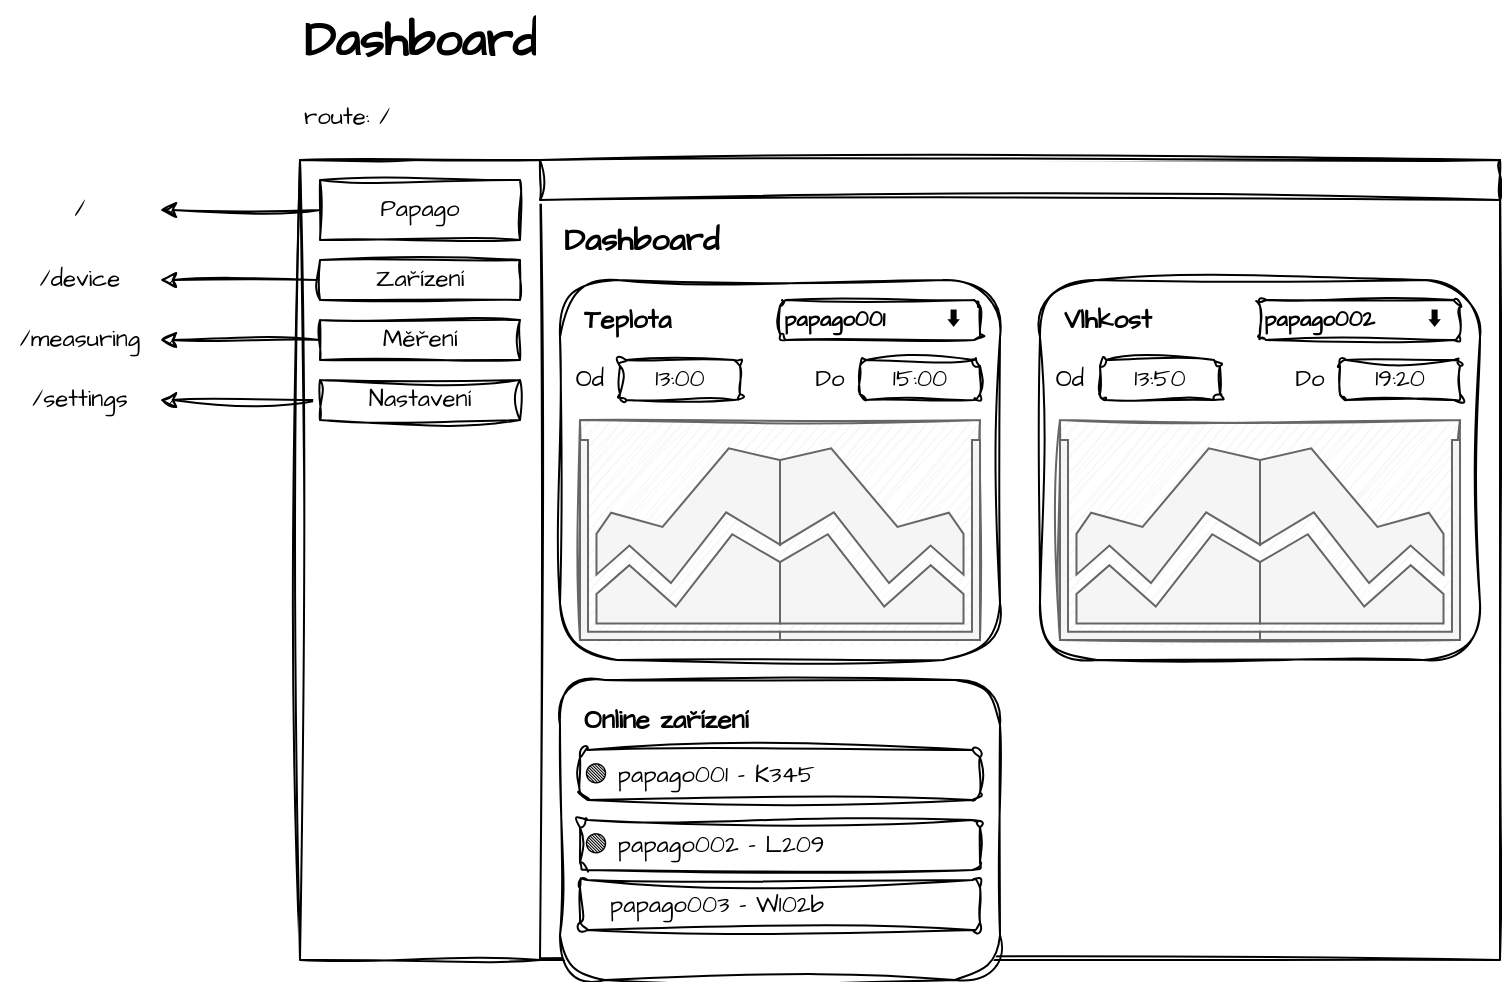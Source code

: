 <mxfile version="26.0.15" pages="3">
  <diagram name="dashboard - wireframe" id="xbCWJBpyQ70ePlggiMD1">
    <mxGraphModel dx="1495" dy="645" grid="1" gridSize="10" guides="1" tooltips="1" connect="1" arrows="1" fold="1" page="0" pageScale="1" pageWidth="827" pageHeight="1169" math="0" shadow="0">
      <root>
        <mxCell id="0" />
        <mxCell id="1" parent="0" />
        <mxCell id="HNCjidPJLLMuxxQxsIR8-1" value="" style="rounded=0;whiteSpace=wrap;html=1;sketch=1;hachureGap=4;jiggle=2;curveFitting=1;fontFamily=Architects Daughter;fontSource=https%3A%2F%2Ffonts.googleapis.com%2Fcss%3Ffamily%3DArchitects%2BDaughter;" parent="1" vertex="1">
          <mxGeometry x="30" y="200" width="600" height="400" as="geometry" />
        </mxCell>
        <mxCell id="HNCjidPJLLMuxxQxsIR8-2" value="&lt;h1 style=&quot;margin-top: 0px;&quot;&gt;Dashboard&lt;/h1&gt;&lt;p&gt;route: /&lt;/p&gt;" style="text;html=1;whiteSpace=wrap;overflow=hidden;rounded=0;fontFamily=Architects Daughter;fontSource=https%3A%2F%2Ffonts.googleapis.com%2Fcss%3Ffamily%3DArchitects%2BDaughter;" parent="1" vertex="1">
          <mxGeometry x="30" y="120" width="180" height="80" as="geometry" />
        </mxCell>
        <mxCell id="HNCjidPJLLMuxxQxsIR8-3" value="" style="rounded=0;whiteSpace=wrap;html=1;sketch=1;hachureGap=4;jiggle=2;curveFitting=1;fontFamily=Architects Daughter;fontSource=https%3A%2F%2Ffonts.googleapis.com%2Fcss%3Ffamily%3DArchitects%2BDaughter;" parent="1" vertex="1">
          <mxGeometry x="30" y="200" width="120" height="400" as="geometry" />
        </mxCell>
        <mxCell id="HNCjidPJLLMuxxQxsIR8-13" style="edgeStyle=orthogonalEdgeStyle;rounded=0;sketch=1;hachureGap=4;jiggle=2;curveFitting=1;orthogonalLoop=1;jettySize=auto;html=1;fontFamily=Architects Daughter;fontSource=https%3A%2F%2Ffonts.googleapis.com%2Fcss%3Ffamily%3DArchitects%2BDaughter;" parent="1" source="HNCjidPJLLMuxxQxsIR8-4" target="HNCjidPJLLMuxxQxsIR8-10" edge="1">
          <mxGeometry relative="1" as="geometry" />
        </mxCell>
        <mxCell id="HNCjidPJLLMuxxQxsIR8-4" value="Zařízení" style="rounded=0;whiteSpace=wrap;html=1;sketch=1;hachureGap=4;jiggle=2;curveFitting=1;fontFamily=Architects Daughter;fontSource=https%3A%2F%2Ffonts.googleapis.com%2Fcss%3Ffamily%3DArchitects%2BDaughter;" parent="1" vertex="1">
          <mxGeometry x="40" y="250" width="100" height="20" as="geometry" />
        </mxCell>
        <mxCell id="HNCjidPJLLMuxxQxsIR8-18" style="edgeStyle=orthogonalEdgeStyle;rounded=0;sketch=1;hachureGap=4;jiggle=2;curveFitting=1;orthogonalLoop=1;jettySize=auto;html=1;fontFamily=Architects Daughter;fontSource=https%3A%2F%2Ffonts.googleapis.com%2Fcss%3Ffamily%3DArchitects%2BDaughter;" parent="1" source="HNCjidPJLLMuxxQxsIR8-5" target="HNCjidPJLLMuxxQxsIR8-14" edge="1">
          <mxGeometry relative="1" as="geometry" />
        </mxCell>
        <mxCell id="HNCjidPJLLMuxxQxsIR8-5" value="Měření" style="rounded=0;whiteSpace=wrap;html=1;sketch=1;hachureGap=4;jiggle=2;curveFitting=1;fontFamily=Architects Daughter;fontSource=https%3A%2F%2Ffonts.googleapis.com%2Fcss%3Ffamily%3DArchitects%2BDaughter;" parent="1" vertex="1">
          <mxGeometry x="40" y="280" width="100" height="20" as="geometry" />
        </mxCell>
        <mxCell id="HNCjidPJLLMuxxQxsIR8-16" style="edgeStyle=orthogonalEdgeStyle;rounded=0;sketch=1;hachureGap=4;jiggle=2;curveFitting=1;orthogonalLoop=1;jettySize=auto;html=1;fontFamily=Architects Daughter;fontSource=https%3A%2F%2Ffonts.googleapis.com%2Fcss%3Ffamily%3DArchitects%2BDaughter;" parent="1" source="HNCjidPJLLMuxxQxsIR8-6" target="HNCjidPJLLMuxxQxsIR8-15" edge="1">
          <mxGeometry relative="1" as="geometry" />
        </mxCell>
        <mxCell id="HNCjidPJLLMuxxQxsIR8-6" value="Nastavení" style="rounded=0;whiteSpace=wrap;html=1;sketch=1;hachureGap=4;jiggle=2;curveFitting=1;fontFamily=Architects Daughter;fontSource=https%3A%2F%2Ffonts.googleapis.com%2Fcss%3Ffamily%3DArchitects%2BDaughter;" parent="1" vertex="1">
          <mxGeometry x="40" y="310" width="100" height="20" as="geometry" />
        </mxCell>
        <mxCell id="HNCjidPJLLMuxxQxsIR8-12" style="edgeStyle=orthogonalEdgeStyle;rounded=0;sketch=1;hachureGap=4;jiggle=2;curveFitting=1;orthogonalLoop=1;jettySize=auto;html=1;fontFamily=Architects Daughter;fontSource=https%3A%2F%2Ffonts.googleapis.com%2Fcss%3Ffamily%3DArchitects%2BDaughter;" parent="1" source="HNCjidPJLLMuxxQxsIR8-8" target="HNCjidPJLLMuxxQxsIR8-11" edge="1">
          <mxGeometry relative="1" as="geometry" />
        </mxCell>
        <mxCell id="HNCjidPJLLMuxxQxsIR8-8" value="Papago" style="rounded=0;whiteSpace=wrap;html=1;sketch=1;hachureGap=4;jiggle=2;curveFitting=1;fontFamily=Architects Daughter;fontSource=https%3A%2F%2Ffonts.googleapis.com%2Fcss%3Ffamily%3DArchitects%2BDaughter;" parent="1" vertex="1">
          <mxGeometry x="40" y="210" width="100" height="30" as="geometry" />
        </mxCell>
        <mxCell id="HNCjidPJLLMuxxQxsIR8-10" value="/device" style="text;html=1;align=center;verticalAlign=middle;whiteSpace=wrap;rounded=0;fontFamily=Architects Daughter;fontSource=https%3A%2F%2Ffonts.googleapis.com%2Fcss%3Ffamily%3DArchitects%2BDaughter;" parent="1" vertex="1">
          <mxGeometry x="-120" y="245" width="80" height="30" as="geometry" />
        </mxCell>
        <mxCell id="HNCjidPJLLMuxxQxsIR8-11" value="/" style="text;html=1;align=center;verticalAlign=middle;whiteSpace=wrap;rounded=0;fontFamily=Architects Daughter;fontSource=https%3A%2F%2Ffonts.googleapis.com%2Fcss%3Ffamily%3DArchitects%2BDaughter;" parent="1" vertex="1">
          <mxGeometry x="-120" y="210" width="80" height="30" as="geometry" />
        </mxCell>
        <mxCell id="HNCjidPJLLMuxxQxsIR8-14" value="/measuring" style="text;html=1;align=center;verticalAlign=middle;whiteSpace=wrap;rounded=0;fontFamily=Architects Daughter;fontSource=https%3A%2F%2Ffonts.googleapis.com%2Fcss%3Ffamily%3DArchitects%2BDaughter;" parent="1" vertex="1">
          <mxGeometry x="-120" y="275" width="80" height="30" as="geometry" />
        </mxCell>
        <mxCell id="HNCjidPJLLMuxxQxsIR8-15" value="/settings" style="text;html=1;align=center;verticalAlign=middle;whiteSpace=wrap;rounded=0;fontFamily=Architects Daughter;fontSource=https%3A%2F%2Ffonts.googleapis.com%2Fcss%3Ffamily%3DArchitects%2BDaughter;" parent="1" vertex="1">
          <mxGeometry x="-120" y="305" width="80" height="30" as="geometry" />
        </mxCell>
        <mxCell id="HNCjidPJLLMuxxQxsIR8-20" value="&lt;font style=&quot;font-size: 16px;&quot;&gt;&lt;b style=&quot;&quot;&gt;Dashboard&lt;/b&gt;&lt;/font&gt;" style="text;html=1;align=left;verticalAlign=middle;whiteSpace=wrap;rounded=0;fontFamily=Architects Daughter;fontSource=https%3A%2F%2Ffonts.googleapis.com%2Fcss%3Ffamily%3DArchitects%2BDaughter;" parent="1" vertex="1">
          <mxGeometry x="160" y="230" width="460" height="20" as="geometry" />
        </mxCell>
        <mxCell id="HNCjidPJLLMuxxQxsIR8-21" value="" style="rounded=0;whiteSpace=wrap;html=1;sketch=1;hachureGap=4;jiggle=2;curveFitting=1;fontFamily=Architects Daughter;fontSource=https%3A%2F%2Ffonts.googleapis.com%2Fcss%3Ffamily%3DArchitects%2BDaughter;" parent="1" vertex="1">
          <mxGeometry x="150" y="200" width="480" height="20" as="geometry" />
        </mxCell>
        <mxCell id="HNCjidPJLLMuxxQxsIR8-22" value="" style="rounded=1;whiteSpace=wrap;html=1;sketch=1;hachureGap=4;jiggle=2;curveFitting=1;fontFamily=Architects Daughter;fontSource=https%3A%2F%2Ffonts.googleapis.com%2Fcss%3Ffamily%3DArchitects%2BDaughter;" parent="1" vertex="1">
          <mxGeometry x="160" y="260" width="220" height="190" as="geometry" />
        </mxCell>
        <mxCell id="HNCjidPJLLMuxxQxsIR8-25" value="Teplota" style="text;html=1;align=left;verticalAlign=middle;whiteSpace=wrap;rounded=0;fontFamily=Architects Daughter;fontSource=https%3A%2F%2Ffonts.googleapis.com%2Fcss%3Ffamily%3DArchitects%2BDaughter;fontSize=13;fontStyle=1" parent="1" vertex="1">
          <mxGeometry x="170" y="265" width="200" height="30" as="geometry" />
        </mxCell>
        <mxCell id="HNCjidPJLLMuxxQxsIR8-27" value="13:00" style="rounded=1;whiteSpace=wrap;html=1;sketch=1;hachureGap=4;jiggle=2;curveFitting=1;fontFamily=Architects Daughter;fontSource=https%3A%2F%2Ffonts.googleapis.com%2Fcss%3Ffamily%3DArchitects%2BDaughter;" parent="1" vertex="1">
          <mxGeometry x="190" y="300" width="60" height="20" as="geometry" />
        </mxCell>
        <mxCell id="HNCjidPJLLMuxxQxsIR8-28" value="15:00" style="rounded=1;whiteSpace=wrap;html=1;sketch=1;hachureGap=4;jiggle=2;curveFitting=1;fontFamily=Architects Daughter;fontSource=https%3A%2F%2Ffonts.googleapis.com%2Fcss%3Ffamily%3DArchitects%2BDaughter;" parent="1" vertex="1">
          <mxGeometry x="310" y="300" width="60" height="20" as="geometry" />
        </mxCell>
        <mxCell id="HNCjidPJLLMuxxQxsIR8-29" value="Od" style="text;html=1;align=center;verticalAlign=middle;whiteSpace=wrap;rounded=0;fontFamily=Architects Daughter;fontSource=https%3A%2F%2Ffonts.googleapis.com%2Fcss%3Ffamily%3DArchitects%2BDaughter;" parent="1" vertex="1">
          <mxGeometry x="150" y="295" width="50" height="30" as="geometry" />
        </mxCell>
        <mxCell id="HNCjidPJLLMuxxQxsIR8-30" value="Do" style="text;html=1;align=center;verticalAlign=middle;whiteSpace=wrap;rounded=0;fontFamily=Architects Daughter;fontSource=https%3A%2F%2Ffonts.googleapis.com%2Fcss%3Ffamily%3DArchitects%2BDaughter;" parent="1" vertex="1">
          <mxGeometry x="270" y="295" width="50" height="30" as="geometry" />
        </mxCell>
        <mxCell id="HNCjidPJLLMuxxQxsIR8-32" value="&lt;font style=&quot;font-size: 11px;&quot;&gt;papago001&amp;nbsp; &amp;nbsp; &amp;nbsp; &amp;nbsp;⬇️&lt;/font&gt;" style="rounded=1;whiteSpace=wrap;html=1;sketch=1;hachureGap=4;jiggle=2;curveFitting=1;fontFamily=Architects Daughter;fontSource=https%3A%2F%2Ffonts.googleapis.com%2Fcss%3Ffamily%3DArchitects%2BDaughter;align=left;fontStyle=1" parent="1" vertex="1">
          <mxGeometry x="270" y="270" width="100" height="20" as="geometry" />
        </mxCell>
        <mxCell id="HNCjidPJLLMuxxQxsIR8-33" value="" style="rounded=1;whiteSpace=wrap;html=1;sketch=1;hachureGap=4;jiggle=2;curveFitting=1;fontFamily=Architects Daughter;fontSource=https%3A%2F%2Ffonts.googleapis.com%2Fcss%3Ffamily%3DArchitects%2BDaughter;" parent="1" vertex="1">
          <mxGeometry x="400" y="260" width="220" height="190" as="geometry" />
        </mxCell>
        <mxCell id="HNCjidPJLLMuxxQxsIR8-34" value="Vlhkost" style="text;html=1;align=left;verticalAlign=middle;whiteSpace=wrap;rounded=0;fontFamily=Architects Daughter;fontSource=https%3A%2F%2Ffonts.googleapis.com%2Fcss%3Ffamily%3DArchitects%2BDaughter;fontSize=13;fontStyle=1" parent="1" vertex="1">
          <mxGeometry x="410" y="265" width="200" height="30" as="geometry" />
        </mxCell>
        <mxCell id="HNCjidPJLLMuxxQxsIR8-35" value="13:50" style="rounded=1;whiteSpace=wrap;html=1;sketch=1;hachureGap=4;jiggle=2;curveFitting=1;fontFamily=Architects Daughter;fontSource=https%3A%2F%2Ffonts.googleapis.com%2Fcss%3Ffamily%3DArchitects%2BDaughter;" parent="1" vertex="1">
          <mxGeometry x="430" y="300" width="60" height="20" as="geometry" />
        </mxCell>
        <mxCell id="HNCjidPJLLMuxxQxsIR8-36" value="19:20" style="rounded=1;whiteSpace=wrap;html=1;sketch=1;hachureGap=4;jiggle=2;curveFitting=1;fontFamily=Architects Daughter;fontSource=https%3A%2F%2Ffonts.googleapis.com%2Fcss%3Ffamily%3DArchitects%2BDaughter;" parent="1" vertex="1">
          <mxGeometry x="550" y="300" width="60" height="20" as="geometry" />
        </mxCell>
        <mxCell id="HNCjidPJLLMuxxQxsIR8-37" value="Od" style="text;html=1;align=center;verticalAlign=middle;whiteSpace=wrap;rounded=0;fontFamily=Architects Daughter;fontSource=https%3A%2F%2Ffonts.googleapis.com%2Fcss%3Ffamily%3DArchitects%2BDaughter;" parent="1" vertex="1">
          <mxGeometry x="390" y="295" width="50" height="30" as="geometry" />
        </mxCell>
        <mxCell id="HNCjidPJLLMuxxQxsIR8-38" value="Do" style="text;html=1;align=center;verticalAlign=middle;whiteSpace=wrap;rounded=0;fontFamily=Architects Daughter;fontSource=https%3A%2F%2Ffonts.googleapis.com%2Fcss%3Ffamily%3DArchitects%2BDaughter;" parent="1" vertex="1">
          <mxGeometry x="510" y="295" width="50" height="30" as="geometry" />
        </mxCell>
        <mxCell id="HNCjidPJLLMuxxQxsIR8-39" value="&lt;font style=&quot;font-size: 11px;&quot;&gt;papago002&amp;nbsp; &amp;nbsp; &amp;nbsp; ⬇️&lt;/font&gt;" style="rounded=1;whiteSpace=wrap;html=1;sketch=1;hachureGap=4;jiggle=2;curveFitting=1;fontFamily=Architects Daughter;fontSource=https%3A%2F%2Ffonts.googleapis.com%2Fcss%3Ffamily%3DArchitects%2BDaughter;align=left;fontStyle=1" parent="1" vertex="1">
          <mxGeometry x="510" y="270" width="100" height="20" as="geometry" />
        </mxCell>
        <mxCell id="HNCjidPJLLMuxxQxsIR8-40" value="" style="rounded=0;whiteSpace=wrap;html=1;sketch=1;hachureGap=4;jiggle=2;curveFitting=1;fontFamily=Architects Daughter;fontSource=https%3A%2F%2Ffonts.googleapis.com%2Fcss%3Ffamily%3DArchitects%2BDaughter;fillColor=#f5f5f5;fontColor=#333333;strokeColor=#666666;" parent="1" vertex="1">
          <mxGeometry x="170" y="330" width="200" height="110" as="geometry" />
        </mxCell>
        <mxCell id="HNCjidPJLLMuxxQxsIR8-42" value="" style="sketch=0;aspect=fixed;pointerEvents=1;shadow=0;dashed=0;html=1;strokeColor=#666666;labelPosition=center;verticalLabelPosition=bottom;verticalAlign=top;align=center;fillColor=#f5f5f5;shape=mxgraph.mscae.general.graph;hachureGap=4;jiggle=2;curveFitting=1;fontFamily=Architects Daughter;fontSource=https%3A%2F%2Ffonts.googleapis.com%2Fcss%3Ffamily%3DArchitects%2BDaughter;rotation=0;flipV=0;flipH=1;fontColor=#333333;" parent="1" vertex="1">
          <mxGeometry x="270" y="340" width="100" height="100" as="geometry" />
        </mxCell>
        <mxCell id="HNCjidPJLLMuxxQxsIR8-41" value="" style="sketch=0;aspect=fixed;pointerEvents=1;shadow=0;dashed=0;html=1;strokeColor=#666666;labelPosition=center;verticalLabelPosition=bottom;verticalAlign=top;align=center;fillColor=#f5f5f5;shape=mxgraph.mscae.general.graph;hachureGap=4;jiggle=2;curveFitting=1;fontFamily=Architects Daughter;fontSource=https%3A%2F%2Ffonts.googleapis.com%2Fcss%3Ffamily%3DArchitects%2BDaughter;fontColor=#333333;" parent="1" vertex="1">
          <mxGeometry x="170" y="340" width="100" height="100" as="geometry" />
        </mxCell>
        <mxCell id="HNCjidPJLLMuxxQxsIR8-43" value="" style="rounded=0;whiteSpace=wrap;html=1;sketch=1;hachureGap=4;jiggle=2;curveFitting=1;fontFamily=Architects Daughter;fontSource=https%3A%2F%2Ffonts.googleapis.com%2Fcss%3Ffamily%3DArchitects%2BDaughter;fillColor=#f5f5f5;fontColor=#333333;strokeColor=#666666;" parent="1" vertex="1">
          <mxGeometry x="410" y="330" width="200" height="110" as="geometry" />
        </mxCell>
        <mxCell id="HNCjidPJLLMuxxQxsIR8-44" value="" style="sketch=0;aspect=fixed;pointerEvents=1;shadow=0;dashed=0;html=1;strokeColor=#666666;labelPosition=center;verticalLabelPosition=bottom;verticalAlign=top;align=center;fillColor=#f5f5f5;shape=mxgraph.mscae.general.graph;hachureGap=4;jiggle=2;curveFitting=1;fontFamily=Architects Daughter;fontSource=https%3A%2F%2Ffonts.googleapis.com%2Fcss%3Ffamily%3DArchitects%2BDaughter;rotation=0;flipV=0;flipH=1;fontColor=#333333;" parent="1" vertex="1">
          <mxGeometry x="510" y="340" width="100" height="100" as="geometry" />
        </mxCell>
        <mxCell id="HNCjidPJLLMuxxQxsIR8-45" value="" style="sketch=0;aspect=fixed;pointerEvents=1;shadow=0;dashed=0;html=1;strokeColor=#666666;labelPosition=center;verticalLabelPosition=bottom;verticalAlign=top;align=center;fillColor=#f5f5f5;shape=mxgraph.mscae.general.graph;hachureGap=4;jiggle=2;curveFitting=1;fontFamily=Architects Daughter;fontSource=https%3A%2F%2Ffonts.googleapis.com%2Fcss%3Ffamily%3DArchitects%2BDaughter;fontColor=#333333;" parent="1" vertex="1">
          <mxGeometry x="410" y="340" width="100" height="100" as="geometry" />
        </mxCell>
        <mxCell id="HNCjidPJLLMuxxQxsIR8-48" value="" style="rounded=1;whiteSpace=wrap;html=1;sketch=1;hachureGap=4;jiggle=2;curveFitting=1;fontFamily=Architects Daughter;fontSource=https%3A%2F%2Ffonts.googleapis.com%2Fcss%3Ffamily%3DArchitects%2BDaughter;sketchStyle=rough;absoluteArcSize=0;" parent="1" vertex="1">
          <mxGeometry x="160" y="460" width="220" height="150" as="geometry" />
        </mxCell>
        <mxCell id="HNCjidPJLLMuxxQxsIR8-49" value="Online zařízení" style="text;html=1;align=left;verticalAlign=middle;whiteSpace=wrap;rounded=0;fontFamily=Architects Daughter;fontSource=https%3A%2F%2Ffonts.googleapis.com%2Fcss%3Ffamily%3DArchitects%2BDaughter;fontSize=13;fontStyle=1" parent="1" vertex="1">
          <mxGeometry x="170" y="465" width="200" height="30" as="geometry" />
        </mxCell>
        <mxCell id="HNCjidPJLLMuxxQxsIR8-50" value="🟢 papago001 - K345" style="rounded=1;whiteSpace=wrap;html=1;sketch=1;hachureGap=4;jiggle=2;curveFitting=1;fontFamily=Architects Daughter;fontSource=https%3A%2F%2Ffonts.googleapis.com%2Fcss%3Ffamily%3DArchitects%2BDaughter;align=left;" parent="1" vertex="1">
          <mxGeometry x="170" y="495" width="200" height="25" as="geometry" />
        </mxCell>
        <mxCell id="HNCjidPJLLMuxxQxsIR8-51" value="🟢 papago002 - L209" style="rounded=1;whiteSpace=wrap;html=1;sketch=1;hachureGap=4;jiggle=2;curveFitting=1;fontFamily=Architects Daughter;fontSource=https%3A%2F%2Ffonts.googleapis.com%2Fcss%3Ffamily%3DArchitects%2BDaughter;align=left;" parent="1" vertex="1">
          <mxGeometry x="170" y="530" width="200" height="25" as="geometry" />
        </mxCell>
        <mxCell id="HNCjidPJLLMuxxQxsIR8-52" value="🔴 papago003 - W102b" style="rounded=1;whiteSpace=wrap;html=1;sketch=1;hachureGap=4;jiggle=2;curveFitting=1;fontFamily=Architects Daughter;fontSource=https%3A%2F%2Ffonts.googleapis.com%2Fcss%3Ffamily%3DArchitects%2BDaughter;align=left;" parent="1" vertex="1">
          <mxGeometry x="170" y="560" width="200" height="25" as="geometry" />
        </mxCell>
      </root>
    </mxGraphModel>
  </diagram>
  <diagram id="iVM1fjq9LAHu0Dnp_Ydt" name="dashboard-components">
    <mxGraphModel dx="2190" dy="1290" grid="1" gridSize="10" guides="1" tooltips="1" connect="1" arrows="1" fold="1" page="0" pageScale="1" pageWidth="827" pageHeight="1169" math="0" shadow="0">
      <root>
        <mxCell id="0" />
        <mxCell id="1" parent="0" />
        <mxCell id="veZ1JCEHykXIQEFtgYCT-1" value="" style="rounded=1;whiteSpace=wrap;html=1;sketch=1;hachureGap=4;jiggle=2;curveFitting=1;fontFamily=Architects Daughter;fontSource=https%3A%2F%2Ffonts.googleapis.com%2Fcss%3Ffamily%3DArchitects%2BDaughter;" vertex="1" parent="1">
          <mxGeometry x="10" y="130" width="220" height="190" as="geometry" />
        </mxCell>
        <mxCell id="veZ1JCEHykXIQEFtgYCT-103" style="edgeStyle=none;shape=connector;rounded=0;sketch=1;hachureGap=4;jiggle=2;curveFitting=1;orthogonalLoop=1;jettySize=auto;html=1;entryX=0;entryY=0.5;entryDx=0;entryDy=0;strokeColor=#2D7600;align=center;verticalAlign=middle;fontFamily=Architects Daughter;fontSource=https%3A%2F%2Ffonts.googleapis.com%2Fcss%3Ffamily%3DArchitects%2BDaughter;fontSize=11;fontColor=light-dark(#66CC00,#66CC00);labelBackgroundColor=default;endArrow=classic;exitX=1;exitY=0;exitDx=0;exitDy=0;fillColor=#60a917;" edge="1" parent="1" source="veZ1JCEHykXIQEFtgYCT-2" target="veZ1JCEHykXIQEFtgYCT-78">
          <mxGeometry relative="1" as="geometry" />
        </mxCell>
        <mxCell id="veZ1JCEHykXIQEFtgYCT-2" value="Vlhkost" style="text;html=1;align=left;verticalAlign=middle;whiteSpace=wrap;rounded=0;fontFamily=Architects Daughter;fontSource=https%3A%2F%2Ffonts.googleapis.com%2Fcss%3Ffamily%3DArchitects%2BDaughter;fontSize=13;fontStyle=1;fontColor=light-dark(#000000,#66CC00);" vertex="1" parent="1">
          <mxGeometry x="20" y="135" width="70" height="30" as="geometry" />
        </mxCell>
        <mxCell id="veZ1JCEHykXIQEFtgYCT-3" value="&lt;font style=&quot;color: light-dark(rgb(0, 80, 239), rgb(0, 80, 239));&quot;&gt;13:50&lt;/font&gt;" style="rounded=1;whiteSpace=wrap;html=1;sketch=1;hachureGap=4;jiggle=2;curveFitting=1;fontFamily=Architects Daughter;fontSource=https%3A%2F%2Ffonts.googleapis.com%2Fcss%3Ffamily%3DArchitects%2BDaughter;" vertex="1" parent="1">
          <mxGeometry x="40" y="170" width="60" height="20" as="geometry" />
        </mxCell>
        <mxCell id="veZ1JCEHykXIQEFtgYCT-120" style="edgeStyle=none;shape=connector;rounded=0;sketch=1;hachureGap=4;jiggle=2;curveFitting=1;orthogonalLoop=1;jettySize=auto;html=1;entryX=0;entryY=0.5;entryDx=0;entryDy=0;strokeColor=#001DBC;align=center;verticalAlign=middle;fontFamily=Architects Daughter;fontSource=https%3A%2F%2Ffonts.googleapis.com%2Fcss%3Ffamily%3DArchitects%2BDaughter;fontSize=11;fontColor=default;labelBackgroundColor=default;endArrow=classic;fillColor=#0050ef;" edge="1" parent="1" source="veZ1JCEHykXIQEFtgYCT-4" target="veZ1JCEHykXIQEFtgYCT-114">
          <mxGeometry relative="1" as="geometry" />
        </mxCell>
        <mxCell id="veZ1JCEHykXIQEFtgYCT-4" value="&lt;font style=&quot;color: light-dark(rgb(0, 80, 239), rgb(0, 80, 239));&quot;&gt;19:20&lt;/font&gt;" style="rounded=1;whiteSpace=wrap;html=1;sketch=1;hachureGap=4;jiggle=2;curveFitting=1;fontFamily=Architects Daughter;fontSource=https%3A%2F%2Ffonts.googleapis.com%2Fcss%3Ffamily%3DArchitects%2BDaughter;" vertex="1" parent="1">
          <mxGeometry x="160" y="170" width="60" height="20" as="geometry" />
        </mxCell>
        <mxCell id="veZ1JCEHykXIQEFtgYCT-5" value="Od" style="text;html=1;align=center;verticalAlign=middle;whiteSpace=wrap;rounded=0;fontFamily=Architects Daughter;fontSource=https%3A%2F%2Ffonts.googleapis.com%2Fcss%3Ffamily%3DArchitects%2BDaughter;fontColor=light-dark(#0050EF,#0050EF);" vertex="1" parent="1">
          <mxGeometry y="165" width="50" height="30" as="geometry" />
        </mxCell>
        <mxCell id="veZ1JCEHykXIQEFtgYCT-6" value="Do" style="text;html=1;align=center;verticalAlign=middle;whiteSpace=wrap;rounded=0;fontFamily=Architects Daughter;fontSource=https%3A%2F%2Ffonts.googleapis.com%2Fcss%3Ffamily%3DArchitects%2BDaughter;fontColor=light-dark(#0050EF,#0050EF);" vertex="1" parent="1">
          <mxGeometry x="120" y="165" width="50" height="30" as="geometry" />
        </mxCell>
        <mxCell id="veZ1JCEHykXIQEFtgYCT-102" style="edgeStyle=none;shape=connector;rounded=0;sketch=1;hachureGap=4;jiggle=2;curveFitting=1;orthogonalLoop=1;jettySize=auto;html=1;entryX=0;entryY=0.5;entryDx=0;entryDy=0;strokeColor=#6F0000;align=center;verticalAlign=middle;fontFamily=Architects Daughter;fontSource=https%3A%2F%2Ffonts.googleapis.com%2Fcss%3Ffamily%3DArchitects%2BDaughter;fontSize=11;fontColor=default;labelBackgroundColor=default;endArrow=classic;fillColor=#a20025;" edge="1" parent="1" source="veZ1JCEHykXIQEFtgYCT-7" target="veZ1JCEHykXIQEFtgYCT-51">
          <mxGeometry relative="1" as="geometry" />
        </mxCell>
        <mxCell id="veZ1JCEHykXIQEFtgYCT-7" value="&lt;font style=&quot;font-size: 11px; color: light-dark(rgb(0, 0, 0), rgb(255, 255, 255));&quot;&gt;papago002&amp;nbsp; &amp;nbsp; &amp;nbsp; ⬇️&lt;/font&gt;" style="rounded=1;whiteSpace=wrap;html=1;sketch=1;hachureGap=4;jiggle=2;curveFitting=1;fontFamily=Architects Daughter;fontSource=https%3A%2F%2Ffonts.googleapis.com%2Fcss%3Ffamily%3DArchitects%2BDaughter;align=left;fontStyle=1;fillColor=#a20025;fontColor=#ffffff;strokeColor=#6F0000;" vertex="1" parent="1">
          <mxGeometry x="120" y="140" width="100" height="20" as="geometry" />
        </mxCell>
        <mxCell id="veZ1JCEHykXIQEFtgYCT-8" value="" style="rounded=0;whiteSpace=wrap;html=1;sketch=1;hachureGap=4;jiggle=2;curveFitting=1;fontFamily=Architects Daughter;fontSource=https%3A%2F%2Ffonts.googleapis.com%2Fcss%3Ffamily%3DArchitects%2BDaughter;fillColor=#f5f5f5;fontColor=#333333;strokeColor=#666666;" vertex="1" parent="1">
          <mxGeometry x="20" y="200" width="200" height="110" as="geometry" />
        </mxCell>
        <mxCell id="veZ1JCEHykXIQEFtgYCT-119" style="edgeStyle=none;shape=connector;rounded=0;sketch=1;hachureGap=4;jiggle=2;curveFitting=1;orthogonalLoop=1;jettySize=auto;html=1;entryX=0;entryY=0.5;entryDx=0;entryDy=0;strokeColor=default;align=center;verticalAlign=middle;fontFamily=Architects Daughter;fontSource=https%3A%2F%2Ffonts.googleapis.com%2Fcss%3Ffamily%3DArchitects%2BDaughter;fontSize=11;fontColor=default;labelBackgroundColor=default;endArrow=classic;" edge="1" parent="1" source="veZ1JCEHykXIQEFtgYCT-9" target="veZ1JCEHykXIQEFtgYCT-109">
          <mxGeometry relative="1" as="geometry" />
        </mxCell>
        <mxCell id="veZ1JCEHykXIQEFtgYCT-9" value="" style="sketch=0;aspect=fixed;pointerEvents=1;shadow=0;dashed=0;html=1;strokeColor=#666666;labelPosition=center;verticalLabelPosition=bottom;verticalAlign=top;align=center;fillColor=#f5f5f5;shape=mxgraph.mscae.general.graph;hachureGap=4;jiggle=2;curveFitting=1;fontFamily=Architects Daughter;fontSource=https%3A%2F%2Ffonts.googleapis.com%2Fcss%3Ffamily%3DArchitects%2BDaughter;rotation=0;flipV=0;flipH=1;fontColor=#333333;" vertex="1" parent="1">
          <mxGeometry x="120" y="210" width="100" height="100" as="geometry" />
        </mxCell>
        <mxCell id="veZ1JCEHykXIQEFtgYCT-10" value="" style="sketch=0;aspect=fixed;pointerEvents=1;shadow=0;dashed=0;html=1;strokeColor=#666666;labelPosition=center;verticalLabelPosition=bottom;verticalAlign=top;align=center;fillColor=#f5f5f5;shape=mxgraph.mscae.general.graph;hachureGap=4;jiggle=2;curveFitting=1;fontFamily=Architects Daughter;fontSource=https%3A%2F%2Ffonts.googleapis.com%2Fcss%3Ffamily%3DArchitects%2BDaughter;fontColor=#333333;" vertex="1" parent="1">
          <mxGeometry x="20" y="210" width="100" height="100" as="geometry" />
        </mxCell>
        <mxCell id="veZ1JCEHykXIQEFtgYCT-11" value="&lt;h1 style=&quot;margin-top: 0px;&quot;&gt;DashboardCard&lt;/h1&gt;&lt;p&gt;route: /&lt;/p&gt;&lt;p&gt;type: &quot;use client&quot;&lt;/p&gt;" style="text;html=1;whiteSpace=wrap;overflow=hidden;rounded=0;fontFamily=Architects Daughter;fontSource=https%3A%2F%2Ffonts.googleapis.com%2Fcss%3Ffamily%3DArchitects%2BDaughter;" vertex="1" parent="1">
          <mxGeometry x="10" y="20" width="290" height="100" as="geometry" />
        </mxCell>
        <mxCell id="veZ1JCEHykXIQEFtgYCT-45" value="DashboardCard - properties" style="shape=table;startSize=30;container=1;collapsible=0;childLayout=tableLayout;strokeColor=default;fontSize=14;sketch=1;hachureGap=4;jiggle=2;curveFitting=1;fontFamily=Architects Daughter;fontSource=https%3A%2F%2Ffonts.googleapis.com%2Fcss%3Ffamily%3DArchitects%2BDaughter;" vertex="1" parent="1">
          <mxGeometry x="380" y="30" width="810" height="260" as="geometry" />
        </mxCell>
        <mxCell id="veZ1JCEHykXIQEFtgYCT-46" value="" style="shape=tableRow;horizontal=0;startSize=0;swimlaneHead=0;swimlaneBody=0;strokeColor=inherit;top=0;left=0;bottom=0;right=0;collapsible=0;dropTarget=0;fillColor=none;points=[[0,0.5],[1,0.5]];portConstraint=eastwest;fontSize=16;sketch=1;hachureGap=4;jiggle=2;curveFitting=1;fontFamily=Architects Daughter;fontSource=https%3A%2F%2Ffonts.googleapis.com%2Fcss%3Ffamily%3DArchitects%2BDaughter;" vertex="1" parent="veZ1JCEHykXIQEFtgYCT-45">
          <mxGeometry y="30" width="810" height="30" as="geometry" />
        </mxCell>
        <mxCell id="veZ1JCEHykXIQEFtgYCT-47" value="Název" style="shape=partialRectangle;html=1;whiteSpace=wrap;connectable=0;strokeColor=inherit;overflow=hidden;fillColor=none;top=0;left=0;bottom=0;right=0;pointerEvents=1;fontSize=14;sketch=1;hachureGap=4;jiggle=2;curveFitting=1;fontFamily=Architects Daughter;fontSource=https%3A%2F%2Ffonts.googleapis.com%2Fcss%3Ffamily%3DArchitects%2BDaughter;fontStyle=1" vertex="1" parent="veZ1JCEHykXIQEFtgYCT-46">
          <mxGeometry width="130" height="30" as="geometry">
            <mxRectangle width="130" height="30" as="alternateBounds" />
          </mxGeometry>
        </mxCell>
        <mxCell id="veZ1JCEHykXIQEFtgYCT-48" value="Data type" style="shape=partialRectangle;html=1;whiteSpace=wrap;connectable=0;strokeColor=inherit;overflow=hidden;fillColor=none;top=0;left=0;bottom=0;right=0;pointerEvents=1;fontSize=14;sketch=1;hachureGap=4;jiggle=2;curveFitting=1;fontFamily=Architects Daughter;fontSource=https%3A%2F%2Ffonts.googleapis.com%2Fcss%3Ffamily%3DArchitects%2BDaughter;fontStyle=1" vertex="1" parent="veZ1JCEHykXIQEFtgYCT-46">
          <mxGeometry x="130" width="122" height="30" as="geometry">
            <mxRectangle width="122" height="30" as="alternateBounds" />
          </mxGeometry>
        </mxCell>
        <mxCell id="veZ1JCEHykXIQEFtgYCT-49" value="Popis" style="shape=partialRectangle;html=1;whiteSpace=wrap;connectable=0;strokeColor=inherit;overflow=hidden;fillColor=none;top=0;left=0;bottom=0;right=0;pointerEvents=1;fontSize=14;sketch=1;hachureGap=4;jiggle=2;curveFitting=1;fontFamily=Architects Daughter;fontSource=https%3A%2F%2Ffonts.googleapis.com%2Fcss%3Ffamily%3DArchitects%2BDaughter;fontStyle=1" vertex="1" parent="veZ1JCEHykXIQEFtgYCT-46">
          <mxGeometry x="252" width="338" height="30" as="geometry">
            <mxRectangle width="338" height="30" as="alternateBounds" />
          </mxGeometry>
        </mxCell>
        <mxCell id="veZ1JCEHykXIQEFtgYCT-50" value="Default value" style="shape=partialRectangle;html=1;whiteSpace=wrap;connectable=0;strokeColor=inherit;overflow=hidden;fillColor=none;top=0;left=0;bottom=0;right=0;pointerEvents=1;fontSize=14;sketch=1;hachureGap=4;jiggle=2;curveFitting=1;fontFamily=Architects Daughter;fontSource=https%3A%2F%2Ffonts.googleapis.com%2Fcss%3Ffamily%3DArchitects%2BDaughter;fontStyle=1" vertex="1" parent="veZ1JCEHykXIQEFtgYCT-46">
          <mxGeometry x="590" width="220" height="30" as="geometry">
            <mxRectangle width="220" height="30" as="alternateBounds" />
          </mxGeometry>
        </mxCell>
        <mxCell id="veZ1JCEHykXIQEFtgYCT-78" style="shape=tableRow;horizontal=0;startSize=0;swimlaneHead=0;swimlaneBody=0;strokeColor=inherit;top=0;left=0;bottom=0;right=0;collapsible=0;dropTarget=0;fillColor=none;points=[[0,0.5],[1,0.5]];portConstraint=eastwest;fontSize=16;sketch=1;hachureGap=4;jiggle=2;curveFitting=1;fontFamily=Architects Daughter;fontSource=https%3A%2F%2Ffonts.googleapis.com%2Fcss%3Ffamily%3DArchitects%2BDaughter;" vertex="1" parent="veZ1JCEHykXIQEFtgYCT-45">
          <mxGeometry y="60" width="810" height="40" as="geometry" />
        </mxCell>
        <mxCell id="veZ1JCEHykXIQEFtgYCT-79" value="Title" style="shape=partialRectangle;html=1;whiteSpace=wrap;connectable=0;overflow=hidden;top=0;left=0;bottom=0;right=0;pointerEvents=1;fontSize=15;sketch=1;hachureGap=4;jiggle=2;curveFitting=1;fontFamily=Architects Daughter;fontSource=https%3A%2F%2Ffonts.googleapis.com%2Fcss%3Ffamily%3DArchitects%2BDaughter;fillColor=#60a917;fontColor=light-dark(#FFFFFF,#FFFFFF);strokeColor=#2D7600;" vertex="1" parent="veZ1JCEHykXIQEFtgYCT-78">
          <mxGeometry width="130" height="40" as="geometry">
            <mxRectangle width="130" height="40" as="alternateBounds" />
          </mxGeometry>
        </mxCell>
        <mxCell id="veZ1JCEHykXIQEFtgYCT-80" value="&lt;font style=&quot;color: light-dark(rgb(0, 0, 0), rgb(255, 255, 255));&quot;&gt;string&lt;/font&gt;" style="shape=partialRectangle;html=1;whiteSpace=wrap;connectable=0;strokeColor=#2D7600;overflow=hidden;fillColor=#60a917;top=0;left=0;bottom=0;right=0;pointerEvents=1;fontSize=15;sketch=1;hachureGap=4;jiggle=2;curveFitting=1;fontFamily=Architects Daughter;fontSource=https%3A%2F%2Ffonts.googleapis.com%2Fcss%3Ffamily%3DArchitects%2BDaughter;fontColor=#ffffff;" vertex="1" parent="veZ1JCEHykXIQEFtgYCT-78">
          <mxGeometry x="130" width="122" height="40" as="geometry">
            <mxRectangle width="122" height="40" as="alternateBounds" />
          </mxGeometry>
        </mxCell>
        <mxCell id="veZ1JCEHykXIQEFtgYCT-81" value="&lt;font style=&quot;color: light-dark(rgb(0, 0, 0), rgb(255, 255, 255));&quot;&gt;Název &quot;kartičky&quot; v záhlaví&lt;/font&gt;" style="shape=partialRectangle;html=1;whiteSpace=wrap;connectable=0;strokeColor=#2D7600;overflow=hidden;fillColor=#60a917;top=0;left=0;bottom=0;right=0;pointerEvents=1;fontSize=15;sketch=1;hachureGap=4;jiggle=2;curveFitting=1;fontFamily=Architects Daughter;fontSource=https%3A%2F%2Ffonts.googleapis.com%2Fcss%3Ffamily%3DArchitects%2BDaughter;fontColor=#ffffff;" vertex="1" parent="veZ1JCEHykXIQEFtgYCT-78">
          <mxGeometry x="252" width="338" height="40" as="geometry">
            <mxRectangle width="338" height="40" as="alternateBounds" />
          </mxGeometry>
        </mxCell>
        <mxCell id="veZ1JCEHykXIQEFtgYCT-82" value="&lt;font style=&quot;color: light-dark(rgb(0, 0, 0), rgb(255, 255, 255));&quot;&gt;&quot; &quot;&lt;/font&gt;" style="shape=partialRectangle;html=1;whiteSpace=wrap;connectable=0;strokeColor=#2D7600;overflow=hidden;fillColor=#60a917;top=0;left=0;bottom=0;right=0;pointerEvents=1;fontSize=15;sketch=1;hachureGap=4;jiggle=2;curveFitting=1;fontFamily=Architects Daughter;fontSource=https%3A%2F%2Ffonts.googleapis.com%2Fcss%3Ffamily%3DArchitects%2BDaughter;fontColor=#ffffff;" vertex="1" parent="veZ1JCEHykXIQEFtgYCT-78">
          <mxGeometry x="590" width="220" height="40" as="geometry">
            <mxRectangle width="220" height="40" as="alternateBounds" />
          </mxGeometry>
        </mxCell>
        <mxCell id="veZ1JCEHykXIQEFtgYCT-51" value="" style="shape=tableRow;horizontal=0;startSize=0;swimlaneHead=0;swimlaneBody=0;strokeColor=inherit;top=0;left=0;bottom=0;right=0;collapsible=0;dropTarget=0;fillColor=none;points=[[0,0.5],[1,0.5]];portConstraint=eastwest;fontSize=16;sketch=1;hachureGap=4;jiggle=2;curveFitting=1;fontFamily=Architects Daughter;fontSource=https%3A%2F%2Ffonts.googleapis.com%2Fcss%3Ffamily%3DArchitects%2BDaughter;" vertex="1" parent="veZ1JCEHykXIQEFtgYCT-45">
          <mxGeometry y="100" width="810" height="40" as="geometry" />
        </mxCell>
        <mxCell id="veZ1JCEHykXIQEFtgYCT-52" value="&lt;font style=&quot;color: light-dark(rgb(0, 0, 0), rgb(255, 255, 255));&quot;&gt;Devices&lt;/font&gt;" style="shape=partialRectangle;html=1;whiteSpace=wrap;connectable=0;strokeColor=#6F0000;overflow=hidden;fillColor=#a20025;top=0;left=0;bottom=0;right=0;pointerEvents=1;fontSize=15;sketch=1;hachureGap=4;jiggle=2;curveFitting=1;fontFamily=Architects Daughter;fontSource=https%3A%2F%2Ffonts.googleapis.com%2Fcss%3Ffamily%3DArchitects%2BDaughter;fontColor=#ffffff;" vertex="1" parent="veZ1JCEHykXIQEFtgYCT-51">
          <mxGeometry width="130" height="40" as="geometry">
            <mxRectangle width="130" height="40" as="alternateBounds" />
          </mxGeometry>
        </mxCell>
        <mxCell id="veZ1JCEHykXIQEFtgYCT-53" value="&lt;font style=&quot;color: light-dark(rgb(0, 0, 0), rgb(255, 255, 255));&quot;&gt;device[]&lt;/font&gt;" style="shape=partialRectangle;html=1;whiteSpace=wrap;connectable=0;strokeColor=#6F0000;overflow=hidden;fillColor=#a20025;top=0;left=0;bottom=0;right=0;pointerEvents=1;fontSize=15;sketch=1;hachureGap=4;jiggle=2;curveFitting=1;fontFamily=Architects Daughter;fontSource=https%3A%2F%2Ffonts.googleapis.com%2Fcss%3Ffamily%3DArchitects%2BDaughter;fontColor=#ffffff;" vertex="1" parent="veZ1JCEHykXIQEFtgYCT-51">
          <mxGeometry x="130" width="122" height="40" as="geometry">
            <mxRectangle width="122" height="40" as="alternateBounds" />
          </mxGeometry>
        </mxCell>
        <mxCell id="veZ1JCEHykXIQEFtgYCT-54" value="&lt;font style=&quot;color: light-dark(rgb(0, 0, 0), rgb(255, 255, 255));&quot;&gt;Seznam všech zařízení, která jsou zapnuta&lt;/font&gt;" style="shape=partialRectangle;html=1;whiteSpace=wrap;connectable=0;strokeColor=#6F0000;overflow=hidden;fillColor=#a20025;top=0;left=0;bottom=0;right=0;pointerEvents=1;fontSize=15;sketch=1;hachureGap=4;jiggle=2;curveFitting=1;fontFamily=Architects Daughter;fontSource=https%3A%2F%2Ffonts.googleapis.com%2Fcss%3Ffamily%3DArchitects%2BDaughter;fontColor=#ffffff;" vertex="1" parent="veZ1JCEHykXIQEFtgYCT-51">
          <mxGeometry x="252" width="338" height="40" as="geometry">
            <mxRectangle width="338" height="40" as="alternateBounds" />
          </mxGeometry>
        </mxCell>
        <mxCell id="veZ1JCEHykXIQEFtgYCT-55" value="&lt;font style=&quot;color: light-dark(rgb(0, 0, 0), rgb(255, 255, 255));&quot;&gt;[ ]&lt;/font&gt;" style="shape=partialRectangle;html=1;whiteSpace=wrap;connectable=0;strokeColor=#6F0000;overflow=hidden;fillColor=#a20025;top=0;left=0;bottom=0;right=0;pointerEvents=1;fontSize=15;sketch=1;hachureGap=4;jiggle=2;curveFitting=1;fontFamily=Architects Daughter;fontSource=https%3A%2F%2Ffonts.googleapis.com%2Fcss%3Ffamily%3DArchitects%2BDaughter;fontColor=#ffffff;" vertex="1" parent="veZ1JCEHykXIQEFtgYCT-51">
          <mxGeometry x="590" width="220" height="40" as="geometry">
            <mxRectangle width="220" height="40" as="alternateBounds" />
          </mxGeometry>
        </mxCell>
        <mxCell id="veZ1JCEHykXIQEFtgYCT-56" value="" style="shape=tableRow;horizontal=0;startSize=0;swimlaneHead=0;swimlaneBody=0;strokeColor=inherit;top=0;left=0;bottom=0;right=0;collapsible=0;dropTarget=0;fillColor=none;points=[[0,0.5],[1,0.5]];portConstraint=eastwest;fontSize=16;sketch=1;hachureGap=4;jiggle=2;curveFitting=1;fontFamily=Architects Daughter;fontSource=https%3A%2F%2Ffonts.googleapis.com%2Fcss%3Ffamily%3DArchitects%2BDaughter;" vertex="1" parent="veZ1JCEHykXIQEFtgYCT-45">
          <mxGeometry y="140" width="810" height="40" as="geometry" />
        </mxCell>
        <mxCell id="veZ1JCEHykXIQEFtgYCT-57" value="&lt;font style=&quot;color: light-dark(rgb(0, 0, 0), rgb(255, 255, 255));&quot;&gt;SelectedDevice&lt;/font&gt;" style="shape=partialRectangle;html=1;whiteSpace=wrap;connectable=0;strokeColor=#6F0000;overflow=hidden;fillColor=#a20025;top=0;left=0;bottom=0;right=0;pointerEvents=1;fontSize=15;sketch=1;hachureGap=4;jiggle=2;curveFitting=1;fontFamily=Architects Daughter;fontSource=https%3A%2F%2Ffonts.googleapis.com%2Fcss%3Ffamily%3DArchitects%2BDaughter;fontColor=#ffffff;" vertex="1" parent="veZ1JCEHykXIQEFtgYCT-56">
          <mxGeometry width="130" height="40" as="geometry">
            <mxRectangle width="130" height="40" as="alternateBounds" />
          </mxGeometry>
        </mxCell>
        <mxCell id="veZ1JCEHykXIQEFtgYCT-58" value="&lt;font style=&quot;color: light-dark(rgb(0, 0, 0), rgb(255, 255, 255));&quot;&gt;device&lt;/font&gt;" style="shape=partialRectangle;html=1;whiteSpace=wrap;connectable=0;strokeColor=#6F0000;overflow=hidden;fillColor=#a20025;top=0;left=0;bottom=0;right=0;pointerEvents=1;fontSize=15;sketch=1;hachureGap=4;jiggle=2;curveFitting=1;fontFamily=Architects Daughter;fontSource=https%3A%2F%2Ffonts.googleapis.com%2Fcss%3Ffamily%3DArchitects%2BDaughter;fontColor=#ffffff;" vertex="1" parent="veZ1JCEHykXIQEFtgYCT-56">
          <mxGeometry x="130" width="122" height="40" as="geometry">
            <mxRectangle width="122" height="40" as="alternateBounds" />
          </mxGeometry>
        </mxCell>
        <mxCell id="veZ1JCEHykXIQEFtgYCT-59" value="&lt;font style=&quot;color: light-dark(rgb(0, 0, 0), rgb(255, 255, 255));&quot;&gt;Zvolené zařízení&amp;nbsp;&lt;/font&gt;" style="shape=partialRectangle;html=1;whiteSpace=wrap;connectable=0;strokeColor=#6F0000;overflow=hidden;fillColor=#a20025;top=0;left=0;bottom=0;right=0;pointerEvents=1;fontSize=15;sketch=1;hachureGap=4;jiggle=2;curveFitting=1;fontFamily=Architects Daughter;fontSource=https%3A%2F%2Ffonts.googleapis.com%2Fcss%3Ffamily%3DArchitects%2BDaughter;fontColor=#ffffff;" vertex="1" parent="veZ1JCEHykXIQEFtgYCT-56">
          <mxGeometry x="252" width="338" height="40" as="geometry">
            <mxRectangle width="338" height="40" as="alternateBounds" />
          </mxGeometry>
        </mxCell>
        <mxCell id="veZ1JCEHykXIQEFtgYCT-60" value="&lt;font style=&quot;color: light-dark(rgb(0, 0, 0), rgb(255, 255, 255));&quot;&gt;{ }&lt;/font&gt;" style="shape=partialRectangle;html=1;whiteSpace=wrap;connectable=0;strokeColor=#6F0000;overflow=hidden;fillColor=#a20025;top=0;left=0;bottom=0;right=0;pointerEvents=1;fontSize=15;sketch=1;hachureGap=4;jiggle=2;curveFitting=1;fontFamily=Architects Daughter;fontSource=https%3A%2F%2Ffonts.googleapis.com%2Fcss%3Ffamily%3DArchitects%2BDaughter;fontColor=#ffffff;" vertex="1" parent="veZ1JCEHykXIQEFtgYCT-56">
          <mxGeometry x="590" width="220" height="40" as="geometry">
            <mxRectangle width="220" height="40" as="alternateBounds" />
          </mxGeometry>
        </mxCell>
        <mxCell id="veZ1JCEHykXIQEFtgYCT-114" style="shape=tableRow;horizontal=0;startSize=0;swimlaneHead=0;swimlaneBody=0;strokeColor=inherit;top=0;left=0;bottom=0;right=0;collapsible=0;dropTarget=0;fillColor=none;points=[[0,0.5],[1,0.5]];portConstraint=eastwest;fontSize=16;sketch=1;hachureGap=4;jiggle=2;curveFitting=1;fontFamily=Architects Daughter;fontSource=https%3A%2F%2Ffonts.googleapis.com%2Fcss%3Ffamily%3DArchitects%2BDaughter;" vertex="1" parent="veZ1JCEHykXIQEFtgYCT-45">
          <mxGeometry y="180" width="810" height="40" as="geometry" />
        </mxCell>
        <mxCell id="veZ1JCEHykXIQEFtgYCT-115" value="&lt;font style=&quot;color: light-dark(rgb(0, 0, 0), rgb(255, 255, 255));&quot;&gt;SelectedTimes&lt;/font&gt;" style="shape=partialRectangle;html=1;whiteSpace=wrap;connectable=0;strokeColor=#001DBC;overflow=hidden;fillColor=#0050ef;top=0;left=0;bottom=0;right=0;pointerEvents=1;fontSize=15;sketch=1;hachureGap=4;jiggle=2;curveFitting=1;fontFamily=Architects Daughter;fontSource=https%3A%2F%2Ffonts.googleapis.com%2Fcss%3Ffamily%3DArchitects%2BDaughter;fontColor=#ffffff;" vertex="1" parent="veZ1JCEHykXIQEFtgYCT-114">
          <mxGeometry width="130" height="40" as="geometry">
            <mxRectangle width="130" height="40" as="alternateBounds" />
          </mxGeometry>
        </mxCell>
        <mxCell id="veZ1JCEHykXIQEFtgYCT-116" value="&lt;font style=&quot;color: light-dark(rgb(0, 0, 0), rgb(255, 255, 255));&quot;&gt;{from, to}&lt;/font&gt;" style="shape=partialRectangle;html=1;whiteSpace=wrap;connectable=0;strokeColor=#001DBC;overflow=hidden;fillColor=#0050ef;top=0;left=0;bottom=0;right=0;pointerEvents=1;fontSize=15;sketch=1;hachureGap=4;jiggle=2;curveFitting=1;fontFamily=Architects Daughter;fontSource=https%3A%2F%2Ffonts.googleapis.com%2Fcss%3Ffamily%3DArchitects%2BDaughter;fontColor=#ffffff;" vertex="1" parent="veZ1JCEHykXIQEFtgYCT-114">
          <mxGeometry x="130" width="122" height="40" as="geometry">
            <mxRectangle width="122" height="40" as="alternateBounds" />
          </mxGeometry>
        </mxCell>
        <mxCell id="veZ1JCEHykXIQEFtgYCT-117" value="&lt;font style=&quot;color: light-dark(rgb(0, 0, 0), rgb(255, 255, 255));&quot;&gt;Konfigurace časového rámce&lt;/font&gt;" style="shape=partialRectangle;html=1;whiteSpace=wrap;connectable=0;strokeColor=#001DBC;overflow=hidden;fillColor=#0050ef;top=0;left=0;bottom=0;right=0;pointerEvents=1;fontSize=15;sketch=1;hachureGap=4;jiggle=2;curveFitting=1;fontFamily=Architects Daughter;fontSource=https%3A%2F%2Ffonts.googleapis.com%2Fcss%3Ffamily%3DArchitects%2BDaughter;fontColor=#ffffff;" vertex="1" parent="veZ1JCEHykXIQEFtgYCT-114">
          <mxGeometry x="252" width="338" height="40" as="geometry">
            <mxRectangle width="338" height="40" as="alternateBounds" />
          </mxGeometry>
        </mxCell>
        <mxCell id="veZ1JCEHykXIQEFtgYCT-118" value="&lt;font style=&quot;color: light-dark(rgb(0, 0, 0), rgb(255, 255, 255));&quot;&gt;{from: now() - 2H, to: now()}&lt;/font&gt;" style="shape=partialRectangle;html=1;whiteSpace=wrap;connectable=0;strokeColor=#001DBC;overflow=hidden;fillColor=#0050ef;top=0;left=0;bottom=0;right=0;pointerEvents=1;fontSize=15;sketch=1;hachureGap=4;jiggle=2;curveFitting=1;fontFamily=Architects Daughter;fontSource=https%3A%2F%2Ffonts.googleapis.com%2Fcss%3Ffamily%3DArchitects%2BDaughter;fontColor=#ffffff;" vertex="1" parent="veZ1JCEHykXIQEFtgYCT-114">
          <mxGeometry x="590" width="220" height="40" as="geometry">
            <mxRectangle width="220" height="40" as="alternateBounds" />
          </mxGeometry>
        </mxCell>
        <mxCell id="veZ1JCEHykXIQEFtgYCT-109" style="shape=tableRow;horizontal=0;startSize=0;swimlaneHead=0;swimlaneBody=0;strokeColor=inherit;top=0;left=0;bottom=0;right=0;collapsible=0;dropTarget=0;fillColor=none;points=[[0,0.5],[1,0.5]];portConstraint=eastwest;fontSize=16;sketch=1;hachureGap=4;jiggle=2;curveFitting=1;fontFamily=Architects Daughter;fontSource=https%3A%2F%2Ffonts.googleapis.com%2Fcss%3Ffamily%3DArchitects%2BDaughter;" vertex="1" parent="veZ1JCEHykXIQEFtgYCT-45">
          <mxGeometry y="220" width="810" height="40" as="geometry" />
        </mxCell>
        <mxCell id="veZ1JCEHykXIQEFtgYCT-110" value="GraphData" style="shape=partialRectangle;html=1;whiteSpace=wrap;connectable=0;strokeColor=inherit;overflow=hidden;fillColor=none;top=0;left=0;bottom=0;right=0;pointerEvents=1;fontSize=15;sketch=1;hachureGap=4;jiggle=2;curveFitting=1;fontFamily=Architects Daughter;fontSource=https%3A%2F%2Ffonts.googleapis.com%2Fcss%3Ffamily%3DArchitects%2BDaughter;" vertex="1" parent="veZ1JCEHykXIQEFtgYCT-109">
          <mxGeometry width="130" height="40" as="geometry">
            <mxRectangle width="130" height="40" as="alternateBounds" />
          </mxGeometry>
        </mxCell>
        <mxCell id="veZ1JCEHykXIQEFtgYCT-111" value="[]" style="shape=partialRectangle;html=1;whiteSpace=wrap;connectable=0;strokeColor=inherit;overflow=hidden;fillColor=none;top=0;left=0;bottom=0;right=0;pointerEvents=1;fontSize=15;sketch=1;hachureGap=4;jiggle=2;curveFitting=1;fontFamily=Architects Daughter;fontSource=https%3A%2F%2Ffonts.googleapis.com%2Fcss%3Ffamily%3DArchitects%2BDaughter;" vertex="1" parent="veZ1JCEHykXIQEFtgYCT-109">
          <mxGeometry x="130" width="122" height="40" as="geometry">
            <mxRectangle width="122" height="40" as="alternateBounds" />
          </mxGeometry>
        </mxCell>
        <mxCell id="veZ1JCEHykXIQEFtgYCT-112" value="Seznam hodnot pro daný graf" style="shape=partialRectangle;html=1;whiteSpace=wrap;connectable=0;strokeColor=inherit;overflow=hidden;fillColor=none;top=0;left=0;bottom=0;right=0;pointerEvents=1;fontSize=15;sketch=1;hachureGap=4;jiggle=2;curveFitting=1;fontFamily=Architects Daughter;fontSource=https%3A%2F%2Ffonts.googleapis.com%2Fcss%3Ffamily%3DArchitects%2BDaughter;" vertex="1" parent="veZ1JCEHykXIQEFtgYCT-109">
          <mxGeometry x="252" width="338" height="40" as="geometry">
            <mxRectangle width="338" height="40" as="alternateBounds" />
          </mxGeometry>
        </mxCell>
        <mxCell id="veZ1JCEHykXIQEFtgYCT-113" value="[ ]" style="shape=partialRectangle;html=1;whiteSpace=wrap;connectable=0;strokeColor=inherit;overflow=hidden;fillColor=none;top=0;left=0;bottom=0;right=0;pointerEvents=1;fontSize=15;sketch=1;hachureGap=4;jiggle=2;curveFitting=1;fontFamily=Architects Daughter;fontSource=https%3A%2F%2Ffonts.googleapis.com%2Fcss%3Ffamily%3DArchitects%2BDaughter;" vertex="1" parent="veZ1JCEHykXIQEFtgYCT-109">
          <mxGeometry x="590" width="220" height="40" as="geometry">
            <mxRectangle width="220" height="40" as="alternateBounds" />
          </mxGeometry>
        </mxCell>
      </root>
    </mxGraphModel>
  </diagram>
  <diagram id="_IgVhJZxxl0dEMj-9pHh" name="application-scheme">
    <mxGraphModel dx="1411" dy="995" grid="1" gridSize="10" guides="1" tooltips="1" connect="1" arrows="1" fold="1" page="0" pageScale="1" pageWidth="827" pageHeight="1169" math="0" shadow="0">
      <root>
        <mxCell id="0" />
        <mxCell id="1" parent="0" />
        <mxCell id="ROUP3dk4vC2ex6z-BaYG-6" style="edgeStyle=none;shape=connector;rounded=0;sketch=1;hachureGap=4;jiggle=2;curveFitting=1;orthogonalLoop=1;jettySize=auto;html=1;strokeColor=default;align=center;verticalAlign=middle;fontFamily=Architects Daughter;fontSource=https%3A%2F%2Ffonts.googleapis.com%2Fcss%3Ffamily%3DArchitects%2BDaughter;fontSize=11;fontColor=default;labelBackgroundColor=default;endArrow=classic;" edge="1" parent="1" source="ROUP3dk4vC2ex6z-BaYG-1" target="ROUP3dk4vC2ex6z-BaYG-3">
          <mxGeometry relative="1" as="geometry" />
        </mxCell>
        <mxCell id="ROUP3dk4vC2ex6z-BaYG-9" style="edgeStyle=none;shape=connector;rounded=0;sketch=1;hachureGap=4;jiggle=2;curveFitting=1;orthogonalLoop=1;jettySize=auto;html=1;exitX=1;exitY=0.75;exitDx=0;exitDy=0;entryX=0;entryY=0.75;entryDx=0;entryDy=0;strokeColor=default;align=center;verticalAlign=middle;fontFamily=Architects Daughter;fontSource=https%3A%2F%2Ffonts.googleapis.com%2Fcss%3Ffamily%3DArchitects%2BDaughter;fontSize=11;fontColor=default;labelBackgroundColor=default;endArrow=classic;" edge="1" parent="1" source="ROUP3dk4vC2ex6z-BaYG-1" target="ROUP3dk4vC2ex6z-BaYG-2">
          <mxGeometry relative="1" as="geometry" />
        </mxCell>
        <mxCell id="ROUP3dk4vC2ex6z-BaYG-1" value="papago-app&lt;div&gt;(next.js)&lt;/div&gt;" style="rounded=0;whiteSpace=wrap;html=1;sketch=1;hachureGap=4;jiggle=2;curveFitting=1;fontFamily=Architects Daughter;fontSource=https%3A%2F%2Ffonts.googleapis.com%2Fcss%3Ffamily%3DArchitects%2BDaughter;fontSize=11;labelBackgroundColor=default;fillColor=#d0cee2;strokeColor=#56517e;" vertex="1" parent="1">
          <mxGeometry x="-100" y="-90" width="120" height="60" as="geometry" />
        </mxCell>
        <mxCell id="ROUP3dk4vC2ex6z-BaYG-10" style="edgeStyle=none;shape=connector;rounded=0;sketch=1;hachureGap=4;jiggle=2;curveFitting=1;orthogonalLoop=1;jettySize=auto;html=1;exitX=0;exitY=0.25;exitDx=0;exitDy=0;entryX=1;entryY=0.25;entryDx=0;entryDy=0;strokeColor=default;align=center;verticalAlign=middle;fontFamily=Architects Daughter;fontSource=https%3A%2F%2Ffonts.googleapis.com%2Fcss%3Ffamily%3DArchitects%2BDaughter;fontSize=11;fontColor=default;labelBackgroundColor=default;endArrow=classic;" edge="1" parent="1" source="ROUP3dk4vC2ex6z-BaYG-2" target="ROUP3dk4vC2ex6z-BaYG-1">
          <mxGeometry relative="1" as="geometry" />
        </mxCell>
        <mxCell id="ROUP3dk4vC2ex6z-BaYG-2" value="papago-deamon&lt;div&gt;(python)&lt;/div&gt;" style="rounded=0;whiteSpace=wrap;html=1;sketch=1;hachureGap=4;jiggle=2;curveFitting=1;fontFamily=Architects Daughter;fontSource=https%3A%2F%2Ffonts.googleapis.com%2Fcss%3Ffamily%3DArchitects%2BDaughter;fontSize=11;labelBackgroundColor=default;fillColor=#fad7ac;strokeColor=#b46504;" vertex="1" parent="1">
          <mxGeometry x="340" y="-90" width="120" height="60" as="geometry" />
        </mxCell>
        <mxCell id="ROUP3dk4vC2ex6z-BaYG-3" value="papago-db" style="shape=cylinder3;whiteSpace=wrap;html=1;boundedLbl=1;backgroundOutline=1;size=9.485;sketch=1;hachureGap=4;jiggle=2;curveFitting=1;fontFamily=Architects Daughter;fontSource=https%3A%2F%2Ffonts.googleapis.com%2Fcss%3Ffamily%3DArchitects%2BDaughter;fontSize=11;labelBackgroundColor=default;fillColor=#b1ddf0;strokeColor=#10739e;" vertex="1" parent="1">
          <mxGeometry x="-90" y="40" width="100" height="90" as="geometry" />
        </mxCell>
        <mxCell id="ROUP3dk4vC2ex6z-BaYG-11" value="HTTP GET - /api/settings/crontab" style="text;html=1;align=center;verticalAlign=middle;whiteSpace=wrap;rounded=0;fontFamily=Architects Daughter;fontSource=https%3A%2F%2Ffonts.googleapis.com%2Fcss%3Ffamily%3DArchitects%2BDaughter;fontSize=11;fontColor=default;labelBackgroundColor=default;" vertex="1" parent="1">
          <mxGeometry x="50" y="-40" width="260" height="30" as="geometry" />
        </mxCell>
        <mxCell id="ROUP3dk4vC2ex6z-BaYG-12" value="HTTP GET - /api/fetch-devices" style="text;html=1;align=center;verticalAlign=middle;whiteSpace=wrap;rounded=0;fontFamily=Architects Daughter;fontSource=https%3A%2F%2Ffonts.googleapis.com%2Fcss%3Ffamily%3DArchitects%2BDaughter;fontSize=11;fontColor=default;labelBackgroundColor=default;" vertex="1" parent="1">
          <mxGeometry x="50" y="-110" width="260" height="30" as="geometry" />
        </mxCell>
        <mxCell id="ROUP3dk4vC2ex6z-BaYG-14" value="HTTP GET - /api/settings/crontab" style="swimlane;whiteSpace=wrap;html=1;sketch=1;hachureGap=4;jiggle=2;curveFitting=1;fontFamily=Architects Daughter;fontSource=https%3A%2F%2Ffonts.googleapis.com%2Fcss%3Ffamily%3DArchitects%2BDaughter;fontSize=11;labelBackgroundColor=default;fontStyle=0;fillColor=#b0e3e6;strokeColor=#0e8088;" vertex="1" parent="1">
          <mxGeometry x="70" y="30" width="270" height="200" as="geometry">
            <mxRectangle x="260" y="30" width="210" height="30" as="alternateBounds" />
          </mxGeometry>
        </mxCell>
        <mxCell id="ROUP3dk4vC2ex6z-BaYG-16" value="&lt;b&gt;REQUEST&lt;/b&gt;" style="text;html=1;align=left;verticalAlign=middle;whiteSpace=wrap;rounded=0;fontFamily=Architects Daughter;fontSource=https%3A%2F%2Ffonts.googleapis.com%2Fcss%3Ffamily%3DArchitects%2BDaughter;fontSize=11;fontColor=default;labelBackgroundColor=default;" vertex="1" parent="ROUP3dk4vC2ex6z-BaYG-14">
          <mxGeometry x="10" y="30" width="250" height="30" as="geometry" />
        </mxCell>
        <mxCell id="ROUP3dk4vC2ex6z-BaYG-17" value="&lt;b&gt;RESPONSE&lt;/b&gt;" style="text;html=1;align=left;verticalAlign=middle;whiteSpace=wrap;rounded=0;fontFamily=Architects Daughter;fontSource=https%3A%2F%2Ffonts.googleapis.com%2Fcss%3Ffamily%3DArchitects%2BDaughter;fontSize=11;fontColor=default;labelBackgroundColor=default;" vertex="1" parent="ROUP3dk4vC2ex6z-BaYG-14">
          <mxGeometry x="10" y="90" width="250" height="30" as="geometry" />
        </mxCell>
        <mxCell id="ROUP3dk4vC2ex6z-BaYG-19" value="&lt;b&gt;{&lt;/b&gt;&lt;div&gt;&lt;b&gt;&lt;span style=&quot;white-space: pre;&quot;&gt;&#x9;&lt;/span&gt;&quot;*/15 * * * *&quot;&lt;br&gt;&lt;/b&gt;&lt;/div&gt;&lt;div&gt;&lt;b&gt;}&lt;/b&gt;&lt;/div&gt;" style="text;html=1;align=left;verticalAlign=middle;whiteSpace=wrap;rounded=0;fontFamily=Architects Daughter;fontSource=https%3A%2F%2Ffonts.googleapis.com%2Fcss%3Ffamily%3DArchitects%2BDaughter;fontSize=11;fontColor=default;labelBackgroundColor=default;" vertex="1" parent="ROUP3dk4vC2ex6z-BaYG-14">
          <mxGeometry x="10" y="120" width="250" height="50" as="geometry" />
        </mxCell>
        <mxCell id="ROUP3dk4vC2ex6z-BaYG-20" value="&lt;b&gt;none&lt;/b&gt;" style="text;html=1;align=left;verticalAlign=middle;whiteSpace=wrap;rounded=0;fontFamily=Architects Daughter;fontSource=https%3A%2F%2Ffonts.googleapis.com%2Fcss%3Ffamily%3DArchitects%2BDaughter;fontSize=11;fontColor=default;labelBackgroundColor=default;" vertex="1" parent="ROUP3dk4vC2ex6z-BaYG-14">
          <mxGeometry x="10" y="60" width="250" height="30" as="geometry" />
        </mxCell>
        <mxCell id="ROUP3dk4vC2ex6z-BaYG-21" value="HTTP GET - /api/fetch-devices" style="swimlane;whiteSpace=wrap;html=1;sketch=1;hachureGap=4;jiggle=2;curveFitting=1;fontFamily=Architects Daughter;fontSource=https%3A%2F%2Ffonts.googleapis.com%2Fcss%3Ffamily%3DArchitects%2BDaughter;fontSize=11;labelBackgroundColor=default;fontStyle=0;fillColor=#bac8d3;strokeColor=#23445d;" vertex="1" parent="1">
          <mxGeometry x="370" y="30" width="270" height="200" as="geometry">
            <mxRectangle x="260" y="30" width="210" height="30" as="alternateBounds" />
          </mxGeometry>
        </mxCell>
        <mxCell id="ROUP3dk4vC2ex6z-BaYG-22" value="&lt;b&gt;REQUEST&lt;/b&gt;" style="text;html=1;align=left;verticalAlign=middle;whiteSpace=wrap;rounded=0;fontFamily=Architects Daughter;fontSource=https%3A%2F%2Ffonts.googleapis.com%2Fcss%3Ffamily%3DArchitects%2BDaughter;fontSize=11;fontColor=default;labelBackgroundColor=default;" vertex="1" parent="ROUP3dk4vC2ex6z-BaYG-21">
          <mxGeometry x="10" y="30" width="250" height="30" as="geometry" />
        </mxCell>
        <mxCell id="ROUP3dk4vC2ex6z-BaYG-23" value="&lt;b&gt;RESPONSE&lt;/b&gt;" style="text;html=1;align=left;verticalAlign=middle;whiteSpace=wrap;rounded=0;fontFamily=Architects Daughter;fontSource=https%3A%2F%2Ffonts.googleapis.com%2Fcss%3Ffamily%3DArchitects%2BDaughter;fontSize=11;fontColor=default;labelBackgroundColor=default;" vertex="1" parent="ROUP3dk4vC2ex6z-BaYG-21">
          <mxGeometry x="10" y="90" width="250" height="30" as="geometry" />
        </mxCell>
        <mxCell id="ROUP3dk4vC2ex6z-BaYG-24" value="&lt;b&gt;none&lt;/b&gt;" style="text;html=1;align=left;verticalAlign=middle;whiteSpace=wrap;rounded=0;fontFamily=Architects Daughter;fontSource=https%3A%2F%2Ffonts.googleapis.com%2Fcss%3Ffamily%3DArchitects%2BDaughter;fontSize=11;fontColor=default;labelBackgroundColor=default;" vertex="1" parent="ROUP3dk4vC2ex6z-BaYG-21">
          <mxGeometry x="10" y="120" width="250" height="50" as="geometry" />
        </mxCell>
        <mxCell id="ROUP3dk4vC2ex6z-BaYG-25" value="&lt;b&gt;none&lt;/b&gt;" style="text;html=1;align=left;verticalAlign=middle;whiteSpace=wrap;rounded=0;fontFamily=Architects Daughter;fontSource=https%3A%2F%2Ffonts.googleapis.com%2Fcss%3Ffamily%3DArchitects%2BDaughter;fontSize=11;fontColor=default;labelBackgroundColor=default;" vertex="1" parent="ROUP3dk4vC2ex6z-BaYG-21">
          <mxGeometry x="10" y="60" width="250" height="30" as="geometry" />
        </mxCell>
      </root>
    </mxGraphModel>
  </diagram>
</mxfile>
